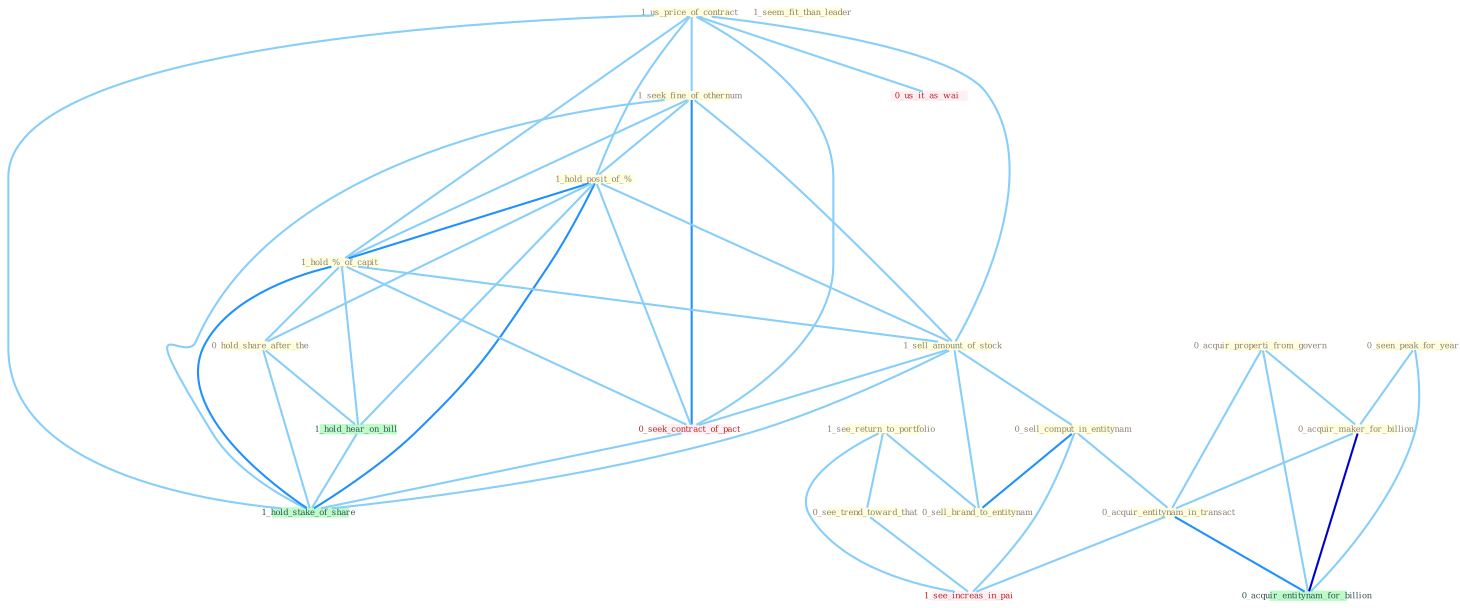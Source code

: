 Graph G{ 
    node
    [shape=polygon,style=filled,width=.5,height=.06,color="#BDFCC9",fixedsize=true,fontsize=4,
    fontcolor="#2f4f4f"];
    {node
    [color="#ffffe0", fontcolor="#8b7d6b"] "1_us_price_of_contract " "0_acquir_properti_from_govern " "1_see_return_to_portfolio " "1_seek_fine_of_othernum " "1_hold_posit_of_% " "1_hold_%_of_capit " "0_seen_peak_for_year " "1_sell_amount_of_stock " "0_acquir_maker_for_billion " "0_sell_comput_in_entitynam " "0_acquir_entitynam_in_transact " "0_hold_share_after_the " "0_sell_brand_to_entitynam " "1_seem_fit_than_leader " "0_see_trend_toward_that "}
{node [color="#fff0f5", fontcolor="#b22222"] "0_seek_contract_of_pact " "0_us_it_as_wai " "1_see_increas_in_pai "}
edge [color="#B0E2FF"];

	"1_us_price_of_contract " -- "1_seek_fine_of_othernum " [w="1", color="#87cefa" ];
	"1_us_price_of_contract " -- "1_hold_posit_of_% " [w="1", color="#87cefa" ];
	"1_us_price_of_contract " -- "1_hold_%_of_capit " [w="1", color="#87cefa" ];
	"1_us_price_of_contract " -- "1_sell_amount_of_stock " [w="1", color="#87cefa" ];
	"1_us_price_of_contract " -- "0_seek_contract_of_pact " [w="1", color="#87cefa" ];
	"1_us_price_of_contract " -- "0_us_it_as_wai " [w="1", color="#87cefa" ];
	"1_us_price_of_contract " -- "1_hold_stake_of_share " [w="1", color="#87cefa" ];
	"0_acquir_properti_from_govern " -- "0_acquir_maker_for_billion " [w="1", color="#87cefa" ];
	"0_acquir_properti_from_govern " -- "0_acquir_entitynam_in_transact " [w="1", color="#87cefa" ];
	"0_acquir_properti_from_govern " -- "0_acquir_entitynam_for_billion " [w="1", color="#87cefa" ];
	"1_see_return_to_portfolio " -- "0_sell_brand_to_entitynam " [w="1", color="#87cefa" ];
	"1_see_return_to_portfolio " -- "0_see_trend_toward_that " [w="1", color="#87cefa" ];
	"1_see_return_to_portfolio " -- "1_see_increas_in_pai " [w="1", color="#87cefa" ];
	"1_seek_fine_of_othernum " -- "1_hold_posit_of_% " [w="1", color="#87cefa" ];
	"1_seek_fine_of_othernum " -- "1_hold_%_of_capit " [w="1", color="#87cefa" ];
	"1_seek_fine_of_othernum " -- "1_sell_amount_of_stock " [w="1", color="#87cefa" ];
	"1_seek_fine_of_othernum " -- "0_seek_contract_of_pact " [w="2", color="#1e90ff" , len=0.8];
	"1_seek_fine_of_othernum " -- "1_hold_stake_of_share " [w="1", color="#87cefa" ];
	"1_hold_posit_of_% " -- "1_hold_%_of_capit " [w="2", color="#1e90ff" , len=0.8];
	"1_hold_posit_of_% " -- "1_sell_amount_of_stock " [w="1", color="#87cefa" ];
	"1_hold_posit_of_% " -- "0_hold_share_after_the " [w="1", color="#87cefa" ];
	"1_hold_posit_of_% " -- "0_seek_contract_of_pact " [w="1", color="#87cefa" ];
	"1_hold_posit_of_% " -- "1_hold_hear_on_bill " [w="1", color="#87cefa" ];
	"1_hold_posit_of_% " -- "1_hold_stake_of_share " [w="2", color="#1e90ff" , len=0.8];
	"1_hold_%_of_capit " -- "1_sell_amount_of_stock " [w="1", color="#87cefa" ];
	"1_hold_%_of_capit " -- "0_hold_share_after_the " [w="1", color="#87cefa" ];
	"1_hold_%_of_capit " -- "0_seek_contract_of_pact " [w="1", color="#87cefa" ];
	"1_hold_%_of_capit " -- "1_hold_hear_on_bill " [w="1", color="#87cefa" ];
	"1_hold_%_of_capit " -- "1_hold_stake_of_share " [w="2", color="#1e90ff" , len=0.8];
	"0_seen_peak_for_year " -- "0_acquir_maker_for_billion " [w="1", color="#87cefa" ];
	"0_seen_peak_for_year " -- "0_acquir_entitynam_for_billion " [w="1", color="#87cefa" ];
	"1_sell_amount_of_stock " -- "0_sell_comput_in_entitynam " [w="1", color="#87cefa" ];
	"1_sell_amount_of_stock " -- "0_sell_brand_to_entitynam " [w="1", color="#87cefa" ];
	"1_sell_amount_of_stock " -- "0_seek_contract_of_pact " [w="1", color="#87cefa" ];
	"1_sell_amount_of_stock " -- "1_hold_stake_of_share " [w="1", color="#87cefa" ];
	"0_acquir_maker_for_billion " -- "0_acquir_entitynam_in_transact " [w="1", color="#87cefa" ];
	"0_acquir_maker_for_billion " -- "0_acquir_entitynam_for_billion " [w="3", color="#0000cd" , len=0.6];
	"0_sell_comput_in_entitynam " -- "0_acquir_entitynam_in_transact " [w="1", color="#87cefa" ];
	"0_sell_comput_in_entitynam " -- "0_sell_brand_to_entitynam " [w="2", color="#1e90ff" , len=0.8];
	"0_sell_comput_in_entitynam " -- "1_see_increas_in_pai " [w="1", color="#87cefa" ];
	"0_acquir_entitynam_in_transact " -- "0_acquir_entitynam_for_billion " [w="2", color="#1e90ff" , len=0.8];
	"0_acquir_entitynam_in_transact " -- "1_see_increas_in_pai " [w="1", color="#87cefa" ];
	"0_hold_share_after_the " -- "1_hold_hear_on_bill " [w="1", color="#87cefa" ];
	"0_hold_share_after_the " -- "1_hold_stake_of_share " [w="1", color="#87cefa" ];
	"0_see_trend_toward_that " -- "1_see_increas_in_pai " [w="1", color="#87cefa" ];
	"0_seek_contract_of_pact " -- "1_hold_stake_of_share " [w="1", color="#87cefa" ];
	"1_hold_hear_on_bill " -- "1_hold_stake_of_share " [w="1", color="#87cefa" ];
}